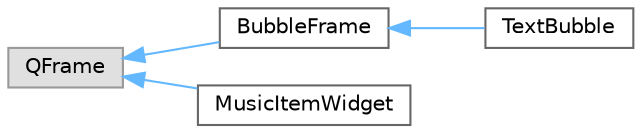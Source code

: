 digraph "类继承关系图"
{
 // LATEX_PDF_SIZE
  bgcolor="transparent";
  edge [fontname=Helvetica,fontsize=10,labelfontname=Helvetica,labelfontsize=10];
  node [fontname=Helvetica,fontsize=10,shape=box,height=0.2,width=0.4];
  rankdir="LR";
  Node0 [id="Node000000",label="QFrame",height=0.2,width=0.4,color="grey60", fillcolor="#E0E0E0", style="filled",tooltip=" "];
  Node0 -> Node1 [id="edge303_Node000000_Node000001",dir="back",color="steelblue1",style="solid",tooltip=" "];
  Node1 [id="Node000001",label="BubbleFrame",height=0.2,width=0.4,color="grey40", fillcolor="white", style="filled",URL="$class_bubble_frame.html",tooltip="聊天气泡框架类，支持自己、他人和时间角色"];
  Node1 -> Node2 [id="edge304_Node000001_Node000002",dir="back",color="steelblue1",style="solid",tooltip=" "];
  Node2 [id="Node000002",label="TextBubble",height=0.2,width=0.4,color="grey40", fillcolor="white", style="filled",URL="$class_text_bubble.html",tooltip="文本气泡类，支持流式显示和动态尺寸调整"];
  Node0 -> Node3 [id="edge305_Node000000_Node000003",dir="back",color="steelblue1",style="solid",tooltip=" "];
  Node3 [id="Node000003",label="MusicItemWidget",height=0.2,width=0.4,color="grey40", fillcolor="white", style="filled",URL="$class_music_item_widget.html",tooltip="音乐条目控件类，支持涟漪效果、菜单操作和播放状态"];
}
